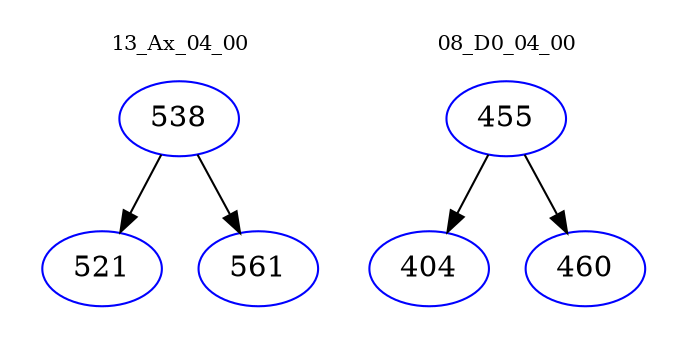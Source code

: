 digraph{
subgraph cluster_0 {
color = white
label = "13_Ax_04_00";
fontsize=10;
T0_538 [label="538", color="blue"]
T0_538 -> T0_521 [color="black"]
T0_521 [label="521", color="blue"]
T0_538 -> T0_561 [color="black"]
T0_561 [label="561", color="blue"]
}
subgraph cluster_1 {
color = white
label = "08_D0_04_00";
fontsize=10;
T1_455 [label="455", color="blue"]
T1_455 -> T1_404 [color="black"]
T1_404 [label="404", color="blue"]
T1_455 -> T1_460 [color="black"]
T1_460 [label="460", color="blue"]
}
}
